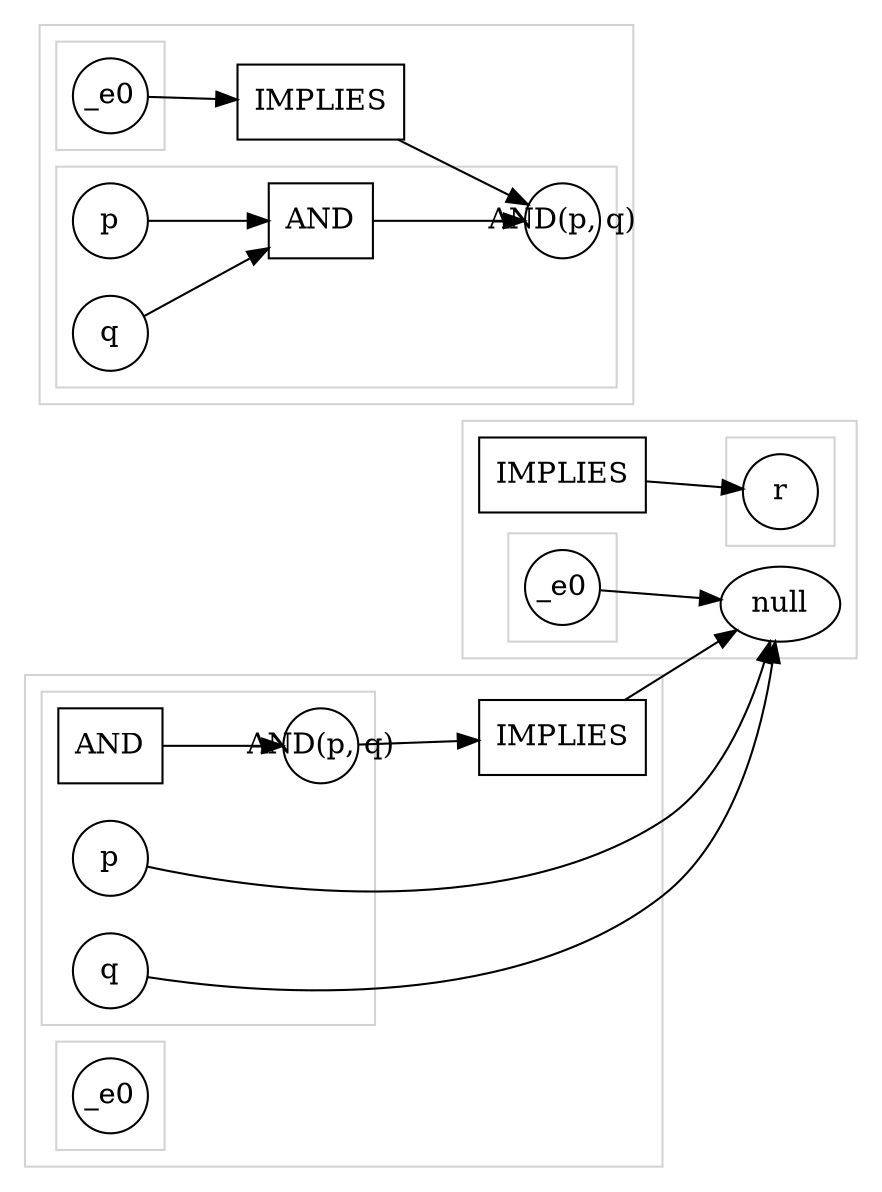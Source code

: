 digraph G {
  rankdir="LR";

  subgraph cluster_0 {
    color=lightgray ;

    subgraph transitions {
      node [shape=rect,height=.5,width=.5];
      _t0_0 [label="IMPLIES"] ;
    } 

    subgraph cluster0_0 {
      color=lightgray ;

      subgraph place {
        node [shape=circle,fixedsize=true,width=.5];
        _p0_00 [label="_e0"] ;
      } 
    }

    subgraph cluster0_1 {
      color=lightgray ;

      subgraph place {
        node [shape=circle,fixedsize=true,width=.5];
        _p0_01 [label="r"] ;
      } 
    }

    _p0_00 -> null [] ;
    _t0_0 -> _p0_01 [] ;
  }

  subgraph cluster_1 {
    color=lightgray ;

    subgraph transitions {
      node [shape=rect,height=.5,width=.5];
      _t0_1 [label="IMPLIES"] ;
    } 

    subgraph cluster1_0 {
      color=lightgray ;

      subgraph place {
        node [shape=circle,fixedsize=true,width=.5];
        _p0_10 [label="AND(p, q)"] ;
        _p1_10 [label="p"] ;
        _p2_10 [label="q"] ;
      } 

      subgraph transitions {
        node [shape=rect,height=.5,width=.5];
        _t0_10 [label="AND"] ;
      } 

      _t0_10 -> _p0_10 [] ;
      _p1_10 -> null [] ;
      _p2_10 -> null [] ;
    }

    subgraph cluster1_1 {
      color=lightgray ;

      subgraph place {
        node [shape=circle,fixedsize=true,width=.5];
        _p0_11 [label="_e0"] ;
      } 
    }

    _p0_10 -> _t0_1 [] ;
    _t0_1 -> null [] ;
  }

  subgraph cluster_2 {
    color=lightgray ;

    subgraph transitions {
      node [shape=rect,height=.5,width=.5];
      _t0_2 [label="IMPLIES"] ;
    } 

    subgraph cluster2_0 {
      color=lightgray ;

      subgraph place {
        node [shape=circle,fixedsize=true,width=.5];
        _p0_20 [label="_e0"] ;
      } 
    }

    subgraph cluster2_1 {
      color=lightgray ;

      subgraph place {
        node [shape=circle,fixedsize=true,width=.5];
        _p0_21 [label="AND(p, q)"] ;
        _p1_21 [label="p"] ;
        _p2_21 [label="q"] ;
      } 

      subgraph transitions {
        node [shape=rect,height=.5,width=.5];
        _t0_21 [label="AND"] ;
      } 

      _t0_21 -> _p0_21 [] ;
      _p1_21 -> _t0_21 [] ;
      _p2_21 -> _t0_21 [] ;
    }

    _p0_20 -> _t0_2 [] ;
    _t0_2 -> _p0_21 [] ;
  }
}

